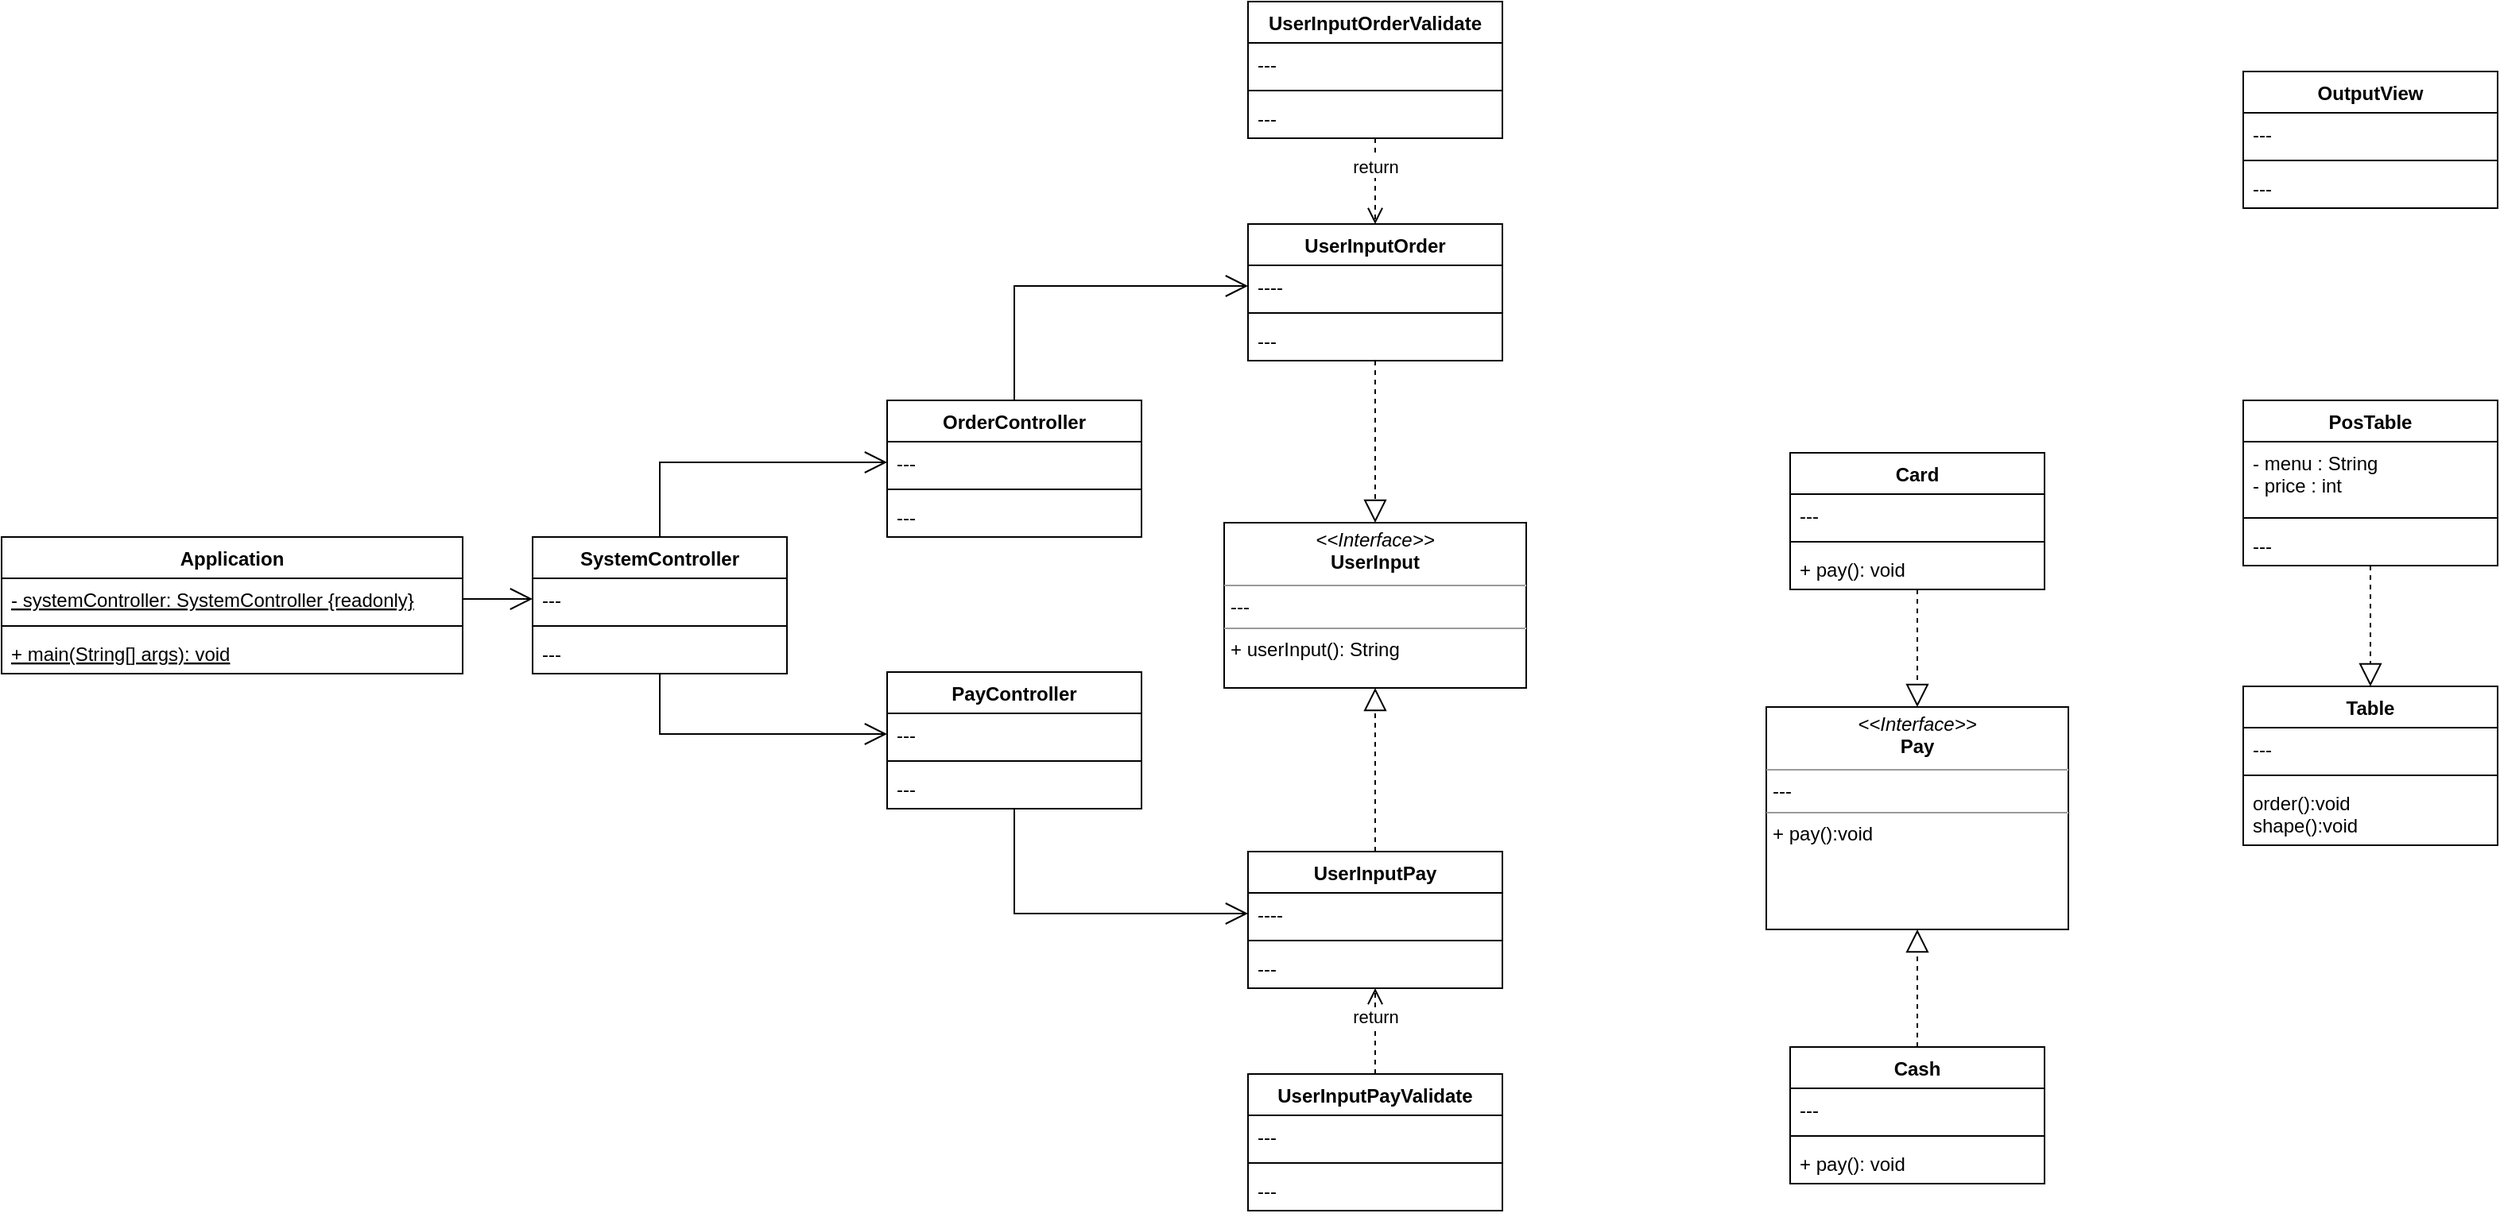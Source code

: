 <mxfile version="20.8.1" type="device"><diagram id="FtNghfCtcpX-xva-lglv" name="페이지-1"><mxGraphModel dx="1887" dy="1289" grid="1" gridSize="10" guides="1" tooltips="1" connect="1" arrows="1" fold="1" page="1" pageScale="1" pageWidth="827" pageHeight="1169" math="0" shadow="0"><root><mxCell id="0"/><mxCell id="1" parent="0"/><mxCell id="BrkvBBnASzliTOhnhPCt-1" value="SystemController" style="swimlane;fontStyle=1;align=center;verticalAlign=top;childLayout=stackLayout;horizontal=1;startSize=26;horizontalStack=0;resizeParent=1;resizeParentMax=0;resizeLast=0;collapsible=1;marginBottom=0;" vertex="1" parent="1"><mxGeometry x="344" y="517" width="160" height="86" as="geometry"/></mxCell><mxCell id="BrkvBBnASzliTOhnhPCt-2" value="---" style="text;strokeColor=none;fillColor=none;align=left;verticalAlign=top;spacingLeft=4;spacingRight=4;overflow=hidden;rotatable=0;points=[[0,0.5],[1,0.5]];portConstraint=eastwest;" vertex="1" parent="BrkvBBnASzliTOhnhPCt-1"><mxGeometry y="26" width="160" height="26" as="geometry"/></mxCell><mxCell id="BrkvBBnASzliTOhnhPCt-3" value="" style="line;strokeWidth=1;fillColor=none;align=left;verticalAlign=middle;spacingTop=-1;spacingLeft=3;spacingRight=3;rotatable=0;labelPosition=right;points=[];portConstraint=eastwest;strokeColor=inherit;" vertex="1" parent="BrkvBBnASzliTOhnhPCt-1"><mxGeometry y="52" width="160" height="8" as="geometry"/></mxCell><mxCell id="BrkvBBnASzliTOhnhPCt-4" value="---" style="text;strokeColor=none;fillColor=none;align=left;verticalAlign=top;spacingLeft=4;spacingRight=4;overflow=hidden;rotatable=0;points=[[0,0.5],[1,0.5]];portConstraint=eastwest;" vertex="1" parent="BrkvBBnASzliTOhnhPCt-1"><mxGeometry y="60" width="160" height="26" as="geometry"/></mxCell><mxCell id="BrkvBBnASzliTOhnhPCt-5" value="" style="endArrow=open;endFill=1;endSize=12;html=1;rounded=0;exitX=1;exitY=0.5;exitDx=0;exitDy=0;entryX=0;entryY=0.5;entryDx=0;entryDy=0;" edge="1" parent="1" source="BrkvBBnASzliTOhnhPCt-81" target="BrkvBBnASzliTOhnhPCt-2"><mxGeometry width="160" relative="1" as="geometry"><mxPoint x="234" y="574.0" as="sourcePoint"/><mxPoint x="464" y="507" as="targetPoint"/></mxGeometry></mxCell><mxCell id="BrkvBBnASzliTOhnhPCt-6" value="UserInputOrder" style="swimlane;fontStyle=1;align=center;verticalAlign=top;childLayout=stackLayout;horizontal=1;startSize=26;horizontalStack=0;resizeParent=1;resizeParentMax=0;resizeLast=0;collapsible=1;marginBottom=0;" vertex="1" parent="1"><mxGeometry x="794" y="320" width="160" height="86" as="geometry"/></mxCell><mxCell id="BrkvBBnASzliTOhnhPCt-7" value="----" style="text;strokeColor=none;fillColor=none;align=left;verticalAlign=top;spacingLeft=4;spacingRight=4;overflow=hidden;rotatable=0;points=[[0,0.5],[1,0.5]];portConstraint=eastwest;" vertex="1" parent="BrkvBBnASzliTOhnhPCt-6"><mxGeometry y="26" width="160" height="26" as="geometry"/></mxCell><mxCell id="BrkvBBnASzliTOhnhPCt-8" value="" style="line;strokeWidth=1;fillColor=none;align=left;verticalAlign=middle;spacingTop=-1;spacingLeft=3;spacingRight=3;rotatable=0;labelPosition=right;points=[];portConstraint=eastwest;strokeColor=inherit;" vertex="1" parent="BrkvBBnASzliTOhnhPCt-6"><mxGeometry y="52" width="160" height="8" as="geometry"/></mxCell><mxCell id="BrkvBBnASzliTOhnhPCt-9" value="---" style="text;strokeColor=none;fillColor=none;align=left;verticalAlign=top;spacingLeft=4;spacingRight=4;overflow=hidden;rotatable=0;points=[[0,0.5],[1,0.5]];portConstraint=eastwest;" vertex="1" parent="BrkvBBnASzliTOhnhPCt-6"><mxGeometry y="60" width="160" height="26" as="geometry"/></mxCell><mxCell id="BrkvBBnASzliTOhnhPCt-10" value="UserInputOrderValidate" style="swimlane;fontStyle=1;align=center;verticalAlign=top;childLayout=stackLayout;horizontal=1;startSize=26;horizontalStack=0;resizeParent=1;resizeParentMax=0;resizeLast=0;collapsible=1;marginBottom=0;" vertex="1" parent="1"><mxGeometry x="794" y="180" width="160" height="86" as="geometry"/></mxCell><mxCell id="BrkvBBnASzliTOhnhPCt-11" value="---" style="text;strokeColor=none;fillColor=none;align=left;verticalAlign=top;spacingLeft=4;spacingRight=4;overflow=hidden;rotatable=0;points=[[0,0.5],[1,0.5]];portConstraint=eastwest;" vertex="1" parent="BrkvBBnASzliTOhnhPCt-10"><mxGeometry y="26" width="160" height="26" as="geometry"/></mxCell><mxCell id="BrkvBBnASzliTOhnhPCt-12" value="" style="line;strokeWidth=1;fillColor=none;align=left;verticalAlign=middle;spacingTop=-1;spacingLeft=3;spacingRight=3;rotatable=0;labelPosition=right;points=[];portConstraint=eastwest;strokeColor=inherit;" vertex="1" parent="BrkvBBnASzliTOhnhPCt-10"><mxGeometry y="52" width="160" height="8" as="geometry"/></mxCell><mxCell id="BrkvBBnASzliTOhnhPCt-13" value="---" style="text;strokeColor=none;fillColor=none;align=left;verticalAlign=top;spacingLeft=4;spacingRight=4;overflow=hidden;rotatable=0;points=[[0,0.5],[1,0.5]];portConstraint=eastwest;" vertex="1" parent="BrkvBBnASzliTOhnhPCt-10"><mxGeometry y="60" width="160" height="26" as="geometry"/></mxCell><mxCell id="BrkvBBnASzliTOhnhPCt-16" value="OutputView" style="swimlane;fontStyle=1;align=center;verticalAlign=top;childLayout=stackLayout;horizontal=1;startSize=26;horizontalStack=0;resizeParent=1;resizeParentMax=0;resizeLast=0;collapsible=1;marginBottom=0;" vertex="1" parent="1"><mxGeometry x="1420" y="224" width="160" height="86" as="geometry"/></mxCell><mxCell id="BrkvBBnASzliTOhnhPCt-17" value="---" style="text;strokeColor=none;fillColor=none;align=left;verticalAlign=top;spacingLeft=4;spacingRight=4;overflow=hidden;rotatable=0;points=[[0,0.5],[1,0.5]];portConstraint=eastwest;" vertex="1" parent="BrkvBBnASzliTOhnhPCt-16"><mxGeometry y="26" width="160" height="26" as="geometry"/></mxCell><mxCell id="BrkvBBnASzliTOhnhPCt-18" value="" style="line;strokeWidth=1;fillColor=none;align=left;verticalAlign=middle;spacingTop=-1;spacingLeft=3;spacingRight=3;rotatable=0;labelPosition=right;points=[];portConstraint=eastwest;strokeColor=inherit;" vertex="1" parent="BrkvBBnASzliTOhnhPCt-16"><mxGeometry y="52" width="160" height="8" as="geometry"/></mxCell><mxCell id="BrkvBBnASzliTOhnhPCt-19" value="---" style="text;strokeColor=none;fillColor=none;align=left;verticalAlign=top;spacingLeft=4;spacingRight=4;overflow=hidden;rotatable=0;points=[[0,0.5],[1,0.5]];portConstraint=eastwest;" vertex="1" parent="BrkvBBnASzliTOhnhPCt-16"><mxGeometry y="60" width="160" height="26" as="geometry"/></mxCell><mxCell id="BrkvBBnASzliTOhnhPCt-21" value="return" style="html=1;verticalAlign=bottom;endArrow=open;dashed=1;endSize=8;rounded=0;entryX=0.5;entryY=0;entryDx=0;entryDy=0;" edge="1" parent="1" source="BrkvBBnASzliTOhnhPCt-13" target="BrkvBBnASzliTOhnhPCt-6"><mxGeometry relative="1" as="geometry"><mxPoint x="1168" y="465" as="sourcePoint"/><mxPoint x="998" y="485" as="targetPoint"/></mxGeometry></mxCell><mxCell id="BrkvBBnASzliTOhnhPCt-23" value="Table" style="swimlane;fontStyle=1;align=center;verticalAlign=top;childLayout=stackLayout;horizontal=1;startSize=26;horizontalStack=0;resizeParent=1;resizeParentMax=0;resizeLast=0;collapsible=1;marginBottom=0;" vertex="1" parent="1"><mxGeometry x="1420" y="611" width="160" height="100" as="geometry"/></mxCell><mxCell id="BrkvBBnASzliTOhnhPCt-24" value="---" style="text;strokeColor=none;fillColor=none;align=left;verticalAlign=top;spacingLeft=4;spacingRight=4;overflow=hidden;rotatable=0;points=[[0,0.5],[1,0.5]];portConstraint=eastwest;" vertex="1" parent="BrkvBBnASzliTOhnhPCt-23"><mxGeometry y="26" width="160" height="26" as="geometry"/></mxCell><mxCell id="BrkvBBnASzliTOhnhPCt-25" value="" style="line;strokeWidth=1;fillColor=none;align=left;verticalAlign=middle;spacingTop=-1;spacingLeft=3;spacingRight=3;rotatable=0;labelPosition=right;points=[];portConstraint=eastwest;strokeColor=inherit;" vertex="1" parent="BrkvBBnASzliTOhnhPCt-23"><mxGeometry y="52" width="160" height="8" as="geometry"/></mxCell><mxCell id="BrkvBBnASzliTOhnhPCt-26" value="order():void&#10;shape():void" style="text;strokeColor=none;fillColor=none;align=left;verticalAlign=top;spacingLeft=4;spacingRight=4;overflow=hidden;rotatable=0;points=[[0,0.5],[1,0.5]];portConstraint=eastwest;" vertex="1" parent="BrkvBBnASzliTOhnhPCt-23"><mxGeometry y="60" width="160" height="40" as="geometry"/></mxCell><mxCell id="BrkvBBnASzliTOhnhPCt-30" value="PosTable" style="swimlane;fontStyle=1;align=center;verticalAlign=top;childLayout=stackLayout;horizontal=1;startSize=26;horizontalStack=0;resizeParent=1;resizeParentMax=0;resizeLast=0;collapsible=1;marginBottom=0;" vertex="1" parent="1"><mxGeometry x="1420" y="431" width="160" height="104" as="geometry"/></mxCell><mxCell id="BrkvBBnASzliTOhnhPCt-31" value="- menu : String&#10;- price : int" style="text;strokeColor=none;fillColor=none;align=left;verticalAlign=top;spacingLeft=4;spacingRight=4;overflow=hidden;rotatable=0;points=[[0,0.5],[1,0.5]];portConstraint=eastwest;" vertex="1" parent="BrkvBBnASzliTOhnhPCt-30"><mxGeometry y="26" width="160" height="44" as="geometry"/></mxCell><mxCell id="BrkvBBnASzliTOhnhPCt-32" value="" style="line;strokeWidth=1;fillColor=none;align=left;verticalAlign=middle;spacingTop=-1;spacingLeft=3;spacingRight=3;rotatable=0;labelPosition=right;points=[];portConstraint=eastwest;strokeColor=inherit;" vertex="1" parent="BrkvBBnASzliTOhnhPCt-30"><mxGeometry y="70" width="160" height="8" as="geometry"/></mxCell><mxCell id="BrkvBBnASzliTOhnhPCt-33" value="---" style="text;strokeColor=none;fillColor=none;align=left;verticalAlign=top;spacingLeft=4;spacingRight=4;overflow=hidden;rotatable=0;points=[[0,0.5],[1,0.5]];portConstraint=eastwest;" vertex="1" parent="BrkvBBnASzliTOhnhPCt-30"><mxGeometry y="78" width="160" height="26" as="geometry"/></mxCell><mxCell id="BrkvBBnASzliTOhnhPCt-34" value="" style="endArrow=block;dashed=1;endFill=0;endSize=12;html=1;rounded=0;entryX=0.5;entryY=0;entryDx=0;entryDy=0;" edge="1" parent="1" source="BrkvBBnASzliTOhnhPCt-33" target="BrkvBBnASzliTOhnhPCt-23"><mxGeometry width="160" relative="1" as="geometry"><mxPoint x="1540" y="511" as="sourcePoint"/><mxPoint x="1700" y="511" as="targetPoint"/></mxGeometry></mxCell><mxCell id="BrkvBBnASzliTOhnhPCt-39" value="Cash" style="swimlane;fontStyle=1;align=center;verticalAlign=top;childLayout=stackLayout;horizontal=1;startSize=26;horizontalStack=0;resizeParent=1;resizeParentMax=0;resizeLast=0;collapsible=1;marginBottom=0;" vertex="1" parent="1"><mxGeometry x="1135" y="838" width="160" height="86" as="geometry"/></mxCell><mxCell id="BrkvBBnASzliTOhnhPCt-40" value="---" style="text;strokeColor=none;fillColor=none;align=left;verticalAlign=top;spacingLeft=4;spacingRight=4;overflow=hidden;rotatable=0;points=[[0,0.5],[1,0.5]];portConstraint=eastwest;" vertex="1" parent="BrkvBBnASzliTOhnhPCt-39"><mxGeometry y="26" width="160" height="26" as="geometry"/></mxCell><mxCell id="BrkvBBnASzliTOhnhPCt-41" value="" style="line;strokeWidth=1;fillColor=none;align=left;verticalAlign=middle;spacingTop=-1;spacingLeft=3;spacingRight=3;rotatable=0;labelPosition=right;points=[];portConstraint=eastwest;strokeColor=inherit;" vertex="1" parent="BrkvBBnASzliTOhnhPCt-39"><mxGeometry y="52" width="160" height="8" as="geometry"/></mxCell><mxCell id="BrkvBBnASzliTOhnhPCt-42" value="+ pay(): void" style="text;strokeColor=none;fillColor=none;align=left;verticalAlign=top;spacingLeft=4;spacingRight=4;overflow=hidden;rotatable=0;points=[[0,0.5],[1,0.5]];portConstraint=eastwest;" vertex="1" parent="BrkvBBnASzliTOhnhPCt-39"><mxGeometry y="60" width="160" height="26" as="geometry"/></mxCell><mxCell id="BrkvBBnASzliTOhnhPCt-43" value="Card" style="swimlane;fontStyle=1;align=center;verticalAlign=top;childLayout=stackLayout;horizontal=1;startSize=26;horizontalStack=0;resizeParent=1;resizeParentMax=0;resizeLast=0;collapsible=1;marginBottom=0;" vertex="1" parent="1"><mxGeometry x="1135" y="464" width="160" height="86" as="geometry"/></mxCell><mxCell id="BrkvBBnASzliTOhnhPCt-44" value="---" style="text;strokeColor=none;fillColor=none;align=left;verticalAlign=top;spacingLeft=4;spacingRight=4;overflow=hidden;rotatable=0;points=[[0,0.5],[1,0.5]];portConstraint=eastwest;" vertex="1" parent="BrkvBBnASzliTOhnhPCt-43"><mxGeometry y="26" width="160" height="26" as="geometry"/></mxCell><mxCell id="BrkvBBnASzliTOhnhPCt-45" value="" style="line;strokeWidth=1;fillColor=none;align=left;verticalAlign=middle;spacingTop=-1;spacingLeft=3;spacingRight=3;rotatable=0;labelPosition=right;points=[];portConstraint=eastwest;strokeColor=inherit;" vertex="1" parent="BrkvBBnASzliTOhnhPCt-43"><mxGeometry y="52" width="160" height="8" as="geometry"/></mxCell><mxCell id="BrkvBBnASzliTOhnhPCt-46" value="+ pay(): void" style="text;strokeColor=none;fillColor=none;align=left;verticalAlign=top;spacingLeft=4;spacingRight=4;overflow=hidden;rotatable=0;points=[[0,0.5],[1,0.5]];portConstraint=eastwest;" vertex="1" parent="BrkvBBnASzliTOhnhPCt-43"><mxGeometry y="60" width="160" height="26" as="geometry"/></mxCell><mxCell id="BrkvBBnASzliTOhnhPCt-47" value="" style="endArrow=block;dashed=1;endFill=0;endSize=12;html=1;rounded=0;entryX=0.5;entryY=0;entryDx=0;entryDy=0;" edge="1" parent="1" source="BrkvBBnASzliTOhnhPCt-46" target="BrkvBBnASzliTOhnhPCt-93"><mxGeometry x="1" y="350" width="160" relative="1" as="geometry"><mxPoint x="1165.0" y="367" as="sourcePoint"/><mxPoint x="1215" y="614" as="targetPoint"/><mxPoint x="-170" y="300" as="offset"/></mxGeometry></mxCell><mxCell id="BrkvBBnASzliTOhnhPCt-50" value="" style="endArrow=block;dashed=1;endFill=0;endSize=12;html=1;rounded=0;exitX=0.5;exitY=0;exitDx=0;exitDy=0;entryX=0.5;entryY=1;entryDx=0;entryDy=0;" edge="1" parent="1" source="BrkvBBnASzliTOhnhPCt-39" target="BrkvBBnASzliTOhnhPCt-93"><mxGeometry width="160" relative="1" as="geometry"><mxPoint x="1425" y="794" as="sourcePoint"/><mxPoint x="1215" y="784" as="targetPoint"/></mxGeometry></mxCell><mxCell id="BrkvBBnASzliTOhnhPCt-52" value="PayController" style="swimlane;fontStyle=1;align=center;verticalAlign=top;childLayout=stackLayout;horizontal=1;startSize=26;horizontalStack=0;resizeParent=1;resizeParentMax=0;resizeLast=0;collapsible=1;marginBottom=0;" vertex="1" parent="1"><mxGeometry x="567" y="602" width="160" height="86" as="geometry"/></mxCell><mxCell id="BrkvBBnASzliTOhnhPCt-53" value="---" style="text;strokeColor=none;fillColor=none;align=left;verticalAlign=top;spacingLeft=4;spacingRight=4;overflow=hidden;rotatable=0;points=[[0,0.5],[1,0.5]];portConstraint=eastwest;" vertex="1" parent="BrkvBBnASzliTOhnhPCt-52"><mxGeometry y="26" width="160" height="26" as="geometry"/></mxCell><mxCell id="BrkvBBnASzliTOhnhPCt-54" value="" style="line;strokeWidth=1;fillColor=none;align=left;verticalAlign=middle;spacingTop=-1;spacingLeft=3;spacingRight=3;rotatable=0;labelPosition=right;points=[];portConstraint=eastwest;strokeColor=inherit;" vertex="1" parent="BrkvBBnASzliTOhnhPCt-52"><mxGeometry y="52" width="160" height="8" as="geometry"/></mxCell><mxCell id="BrkvBBnASzliTOhnhPCt-55" value="---" style="text;strokeColor=none;fillColor=none;align=left;verticalAlign=top;spacingLeft=4;spacingRight=4;overflow=hidden;rotatable=0;points=[[0,0.5],[1,0.5]];portConstraint=eastwest;" vertex="1" parent="BrkvBBnASzliTOhnhPCt-52"><mxGeometry y="60" width="160" height="26" as="geometry"/></mxCell><mxCell id="BrkvBBnASzliTOhnhPCt-56" value="OrderController" style="swimlane;fontStyle=1;align=center;verticalAlign=top;childLayout=stackLayout;horizontal=1;startSize=26;horizontalStack=0;resizeParent=1;resizeParentMax=0;resizeLast=0;collapsible=1;marginBottom=0;" vertex="1" parent="1"><mxGeometry x="567" y="431" width="160" height="86" as="geometry"/></mxCell><mxCell id="BrkvBBnASzliTOhnhPCt-57" value="---" style="text;strokeColor=none;fillColor=none;align=left;verticalAlign=top;spacingLeft=4;spacingRight=4;overflow=hidden;rotatable=0;points=[[0,0.5],[1,0.5]];portConstraint=eastwest;" vertex="1" parent="BrkvBBnASzliTOhnhPCt-56"><mxGeometry y="26" width="160" height="26" as="geometry"/></mxCell><mxCell id="BrkvBBnASzliTOhnhPCt-58" value="" style="line;strokeWidth=1;fillColor=none;align=left;verticalAlign=middle;spacingTop=-1;spacingLeft=3;spacingRight=3;rotatable=0;labelPosition=right;points=[];portConstraint=eastwest;strokeColor=inherit;" vertex="1" parent="BrkvBBnASzliTOhnhPCt-56"><mxGeometry y="52" width="160" height="8" as="geometry"/></mxCell><mxCell id="BrkvBBnASzliTOhnhPCt-59" value="---" style="text;strokeColor=none;fillColor=none;align=left;verticalAlign=top;spacingLeft=4;spacingRight=4;overflow=hidden;rotatable=0;points=[[0,0.5],[1,0.5]];portConstraint=eastwest;" vertex="1" parent="BrkvBBnASzliTOhnhPCt-56"><mxGeometry y="60" width="160" height="26" as="geometry"/></mxCell><mxCell id="BrkvBBnASzliTOhnhPCt-61" value="" style="endArrow=none;endFill=0;endSize=12;html=1;rounded=0;exitX=0;exitY=0.5;exitDx=0;exitDy=0;entryX=0.5;entryY=0;entryDx=0;entryDy=0;verticalAlign=middle;horizontal=1;startArrow=open;startFill=0;startSize=12;" edge="1" parent="1" source="BrkvBBnASzliTOhnhPCt-57" target="BrkvBBnASzliTOhnhPCt-1"><mxGeometry width="160" relative="1" as="geometry"><mxPoint x="844" y="487" as="sourcePoint"/><mxPoint x="774" y="487" as="targetPoint"/><Array as="points"><mxPoint x="424" y="470"/></Array></mxGeometry></mxCell><mxCell id="BrkvBBnASzliTOhnhPCt-62" value="" style="endArrow=none;endFill=0;endSize=12;html=1;rounded=0;exitX=0;exitY=0.5;exitDx=0;exitDy=0;startArrow=open;startFill=0;startSize=12;" edge="1" parent="1" source="BrkvBBnASzliTOhnhPCt-53" target="BrkvBBnASzliTOhnhPCt-4"><mxGeometry width="160" relative="1" as="geometry"><mxPoint x="594.0" y="415.0" as="sourcePoint"/><mxPoint x="504" y="557" as="targetPoint"/><Array as="points"><mxPoint x="424" y="641"/></Array></mxGeometry></mxCell><mxCell id="BrkvBBnASzliTOhnhPCt-63" value="UserInputPay" style="swimlane;fontStyle=1;align=center;verticalAlign=top;childLayout=stackLayout;horizontal=1;startSize=26;horizontalStack=0;resizeParent=1;resizeParentMax=0;resizeLast=0;collapsible=1;marginBottom=0;" vertex="1" parent="1"><mxGeometry x="794" y="715" width="160" height="86" as="geometry"/></mxCell><mxCell id="BrkvBBnASzliTOhnhPCt-64" value="----" style="text;strokeColor=none;fillColor=none;align=left;verticalAlign=top;spacingLeft=4;spacingRight=4;overflow=hidden;rotatable=0;points=[[0,0.5],[1,0.5]];portConstraint=eastwest;" vertex="1" parent="BrkvBBnASzliTOhnhPCt-63"><mxGeometry y="26" width="160" height="26" as="geometry"/></mxCell><mxCell id="BrkvBBnASzliTOhnhPCt-65" value="" style="line;strokeWidth=1;fillColor=none;align=left;verticalAlign=middle;spacingTop=-1;spacingLeft=3;spacingRight=3;rotatable=0;labelPosition=right;points=[];portConstraint=eastwest;strokeColor=inherit;" vertex="1" parent="BrkvBBnASzliTOhnhPCt-63"><mxGeometry y="52" width="160" height="8" as="geometry"/></mxCell><mxCell id="BrkvBBnASzliTOhnhPCt-66" value="---" style="text;strokeColor=none;fillColor=none;align=left;verticalAlign=top;spacingLeft=4;spacingRight=4;overflow=hidden;rotatable=0;points=[[0,0.5],[1,0.5]];portConstraint=eastwest;" vertex="1" parent="BrkvBBnASzliTOhnhPCt-63"><mxGeometry y="60" width="160" height="26" as="geometry"/></mxCell><mxCell id="BrkvBBnASzliTOhnhPCt-67" value="UserInputPayValidate" style="swimlane;fontStyle=1;align=center;verticalAlign=top;childLayout=stackLayout;horizontal=1;startSize=26;horizontalStack=0;resizeParent=1;resizeParentMax=0;resizeLast=0;collapsible=1;marginBottom=0;" vertex="1" parent="1"><mxGeometry x="794" y="855" width="160" height="86" as="geometry"/></mxCell><mxCell id="BrkvBBnASzliTOhnhPCt-68" value="---" style="text;strokeColor=none;fillColor=none;align=left;verticalAlign=top;spacingLeft=4;spacingRight=4;overflow=hidden;rotatable=0;points=[[0,0.5],[1,0.5]];portConstraint=eastwest;" vertex="1" parent="BrkvBBnASzliTOhnhPCt-67"><mxGeometry y="26" width="160" height="26" as="geometry"/></mxCell><mxCell id="BrkvBBnASzliTOhnhPCt-69" value="" style="line;strokeWidth=1;fillColor=none;align=left;verticalAlign=middle;spacingTop=-1;spacingLeft=3;spacingRight=3;rotatable=0;labelPosition=right;points=[];portConstraint=eastwest;strokeColor=inherit;" vertex="1" parent="BrkvBBnASzliTOhnhPCt-67"><mxGeometry y="52" width="160" height="8" as="geometry"/></mxCell><mxCell id="BrkvBBnASzliTOhnhPCt-70" value="---" style="text;strokeColor=none;fillColor=none;align=left;verticalAlign=top;spacingLeft=4;spacingRight=4;overflow=hidden;rotatable=0;points=[[0,0.5],[1,0.5]];portConstraint=eastwest;" vertex="1" parent="BrkvBBnASzliTOhnhPCt-67"><mxGeometry y="60" width="160" height="26" as="geometry"/></mxCell><mxCell id="BrkvBBnASzliTOhnhPCt-78" value="" style="endArrow=block;dashed=1;endFill=0;endSize=12;html=1;rounded=0;exitX=0.5;exitY=0;exitDx=0;exitDy=0;entryX=0.5;entryY=1;entryDx=0;entryDy=0;" edge="1" parent="1" source="BrkvBBnASzliTOhnhPCt-63" target="BrkvBBnASzliTOhnhPCt-79"><mxGeometry width="160" relative="1" as="geometry"><mxPoint x="904" y="654" as="sourcePoint"/><mxPoint x="894.48" y="601.132" as="targetPoint"/></mxGeometry></mxCell><mxCell id="BrkvBBnASzliTOhnhPCt-79" value="&lt;p style=&quot;margin:0px;margin-top:4px;text-align:center;&quot;&gt;&lt;i&gt;&amp;lt;&amp;lt;Interface&amp;gt;&amp;gt;&lt;/i&gt;&lt;br&gt;&lt;b&gt;UserInput&lt;/b&gt;&lt;/p&gt;&lt;hr size=&quot;1&quot;&gt;&lt;p style=&quot;margin:0px;margin-left:4px;&quot;&gt;---&lt;/p&gt;&lt;hr size=&quot;1&quot;&gt;&lt;p style=&quot;margin:0px;margin-left:4px;&quot;&gt;+ userInput(): String&lt;br&gt;&lt;/p&gt;" style="verticalAlign=top;align=left;overflow=fill;fontSize=12;fontFamily=Helvetica;html=1;" vertex="1" parent="1"><mxGeometry x="779" y="508" width="190" height="104" as="geometry"/></mxCell><mxCell id="BrkvBBnASzliTOhnhPCt-80" value="Application" style="swimlane;fontStyle=1;align=center;verticalAlign=top;childLayout=stackLayout;horizontal=1;startSize=26;horizontalStack=0;resizeParent=1;resizeParentMax=0;resizeLast=0;collapsible=1;marginBottom=0;" vertex="1" parent="1"><mxGeometry x="10" y="517" width="290" height="86" as="geometry"/></mxCell><mxCell id="BrkvBBnASzliTOhnhPCt-81" value="- systemController: SystemController {readonly}" style="text;strokeColor=none;fillColor=none;align=left;verticalAlign=top;spacingLeft=4;spacingRight=4;overflow=hidden;rotatable=0;points=[[0,0.5],[1,0.5]];portConstraint=eastwest;fontStyle=4" vertex="1" parent="BrkvBBnASzliTOhnhPCt-80"><mxGeometry y="26" width="290" height="26" as="geometry"/></mxCell><mxCell id="BrkvBBnASzliTOhnhPCt-82" value="" style="line;strokeWidth=1;fillColor=none;align=left;verticalAlign=middle;spacingTop=-1;spacingLeft=3;spacingRight=3;rotatable=0;labelPosition=right;points=[];portConstraint=eastwest;strokeColor=inherit;" vertex="1" parent="BrkvBBnASzliTOhnhPCt-80"><mxGeometry y="52" width="290" height="8" as="geometry"/></mxCell><mxCell id="BrkvBBnASzliTOhnhPCt-83" value="+ main(String[] args): void" style="text;strokeColor=none;fillColor=none;align=left;verticalAlign=top;spacingLeft=4;spacingRight=4;overflow=hidden;rotatable=0;points=[[0,0.5],[1,0.5]];portConstraint=eastwest;fontStyle=4" vertex="1" parent="BrkvBBnASzliTOhnhPCt-80"><mxGeometry y="60" width="290" height="26" as="geometry"/></mxCell><mxCell id="BrkvBBnASzliTOhnhPCt-89" value="return" style="html=1;verticalAlign=bottom;endArrow=open;dashed=1;endSize=8;rounded=0;exitX=0.5;exitY=0;exitDx=0;exitDy=0;entryX=0.5;entryY=1;entryDx=0;entryDy=0;" edge="1" parent="1" source="BrkvBBnASzliTOhnhPCt-67" target="BrkvBBnASzliTOhnhPCt-63"><mxGeometry relative="1" as="geometry"><mxPoint x="1068" y="695.0" as="sourcePoint"/><mxPoint x="1000" y="825" as="targetPoint"/></mxGeometry></mxCell><mxCell id="BrkvBBnASzliTOhnhPCt-90" value="" style="endArrow=block;dashed=1;endFill=0;endSize=12;html=1;rounded=0;entryX=0.5;entryY=0;entryDx=0;entryDy=0;" edge="1" parent="1" source="BrkvBBnASzliTOhnhPCt-9" target="BrkvBBnASzliTOhnhPCt-79"><mxGeometry width="160" relative="1" as="geometry"><mxPoint x="889" y="404" as="sourcePoint"/><mxPoint x="955" y="381.0" as="targetPoint"/></mxGeometry></mxCell><mxCell id="BrkvBBnASzliTOhnhPCt-91" value="" style="endArrow=none;endFill=0;endSize=12;html=1;rounded=0;exitX=0;exitY=0.5;exitDx=0;exitDy=0;entryX=0.5;entryY=0;entryDx=0;entryDy=0;startArrow=open;startFill=0;startSize=12;" edge="1" parent="1" source="BrkvBBnASzliTOhnhPCt-7" target="BrkvBBnASzliTOhnhPCt-56"><mxGeometry width="160" relative="1" as="geometry"><mxPoint x="760" y="264" as="sourcePoint"/><mxPoint x="680" y="350" as="targetPoint"/><Array as="points"><mxPoint x="647" y="359"/></Array></mxGeometry></mxCell><mxCell id="BrkvBBnASzliTOhnhPCt-92" value="" style="endArrow=none;endFill=0;endSize=12;html=1;rounded=0;exitX=0;exitY=0.5;exitDx=0;exitDy=0;startArrow=open;startFill=0;startSize=12;" edge="1" parent="1" source="BrkvBBnASzliTOhnhPCt-64" target="BrkvBBnASzliTOhnhPCt-55"><mxGeometry width="160" relative="1" as="geometry"><mxPoint x="770" y="654.0" as="sourcePoint"/><mxPoint x="610" y="724" as="targetPoint"/><Array as="points"><mxPoint x="647" y="754"/></Array></mxGeometry></mxCell><mxCell id="BrkvBBnASzliTOhnhPCt-93" value="&lt;p style=&quot;margin:0px;margin-top:4px;text-align:center;&quot;&gt;&lt;i&gt;&amp;lt;&amp;lt;Interface&amp;gt;&amp;gt;&lt;/i&gt;&lt;br&gt;&lt;b&gt;Pay&lt;/b&gt;&lt;/p&gt;&lt;hr size=&quot;1&quot;&gt;&lt;p style=&quot;margin:0px;margin-left:4px;&quot;&gt;---&lt;br&gt;&lt;/p&gt;&lt;hr size=&quot;1&quot;&gt;&lt;p style=&quot;margin:0px;margin-left:4px;&quot;&gt;+ pay():void&lt;br&gt;&lt;/p&gt;" style="verticalAlign=top;align=left;overflow=fill;fontSize=12;fontFamily=Helvetica;html=1;" vertex="1" parent="1"><mxGeometry x="1120" y="624" width="190" height="140" as="geometry"/></mxCell></root></mxGraphModel></diagram></mxfile>